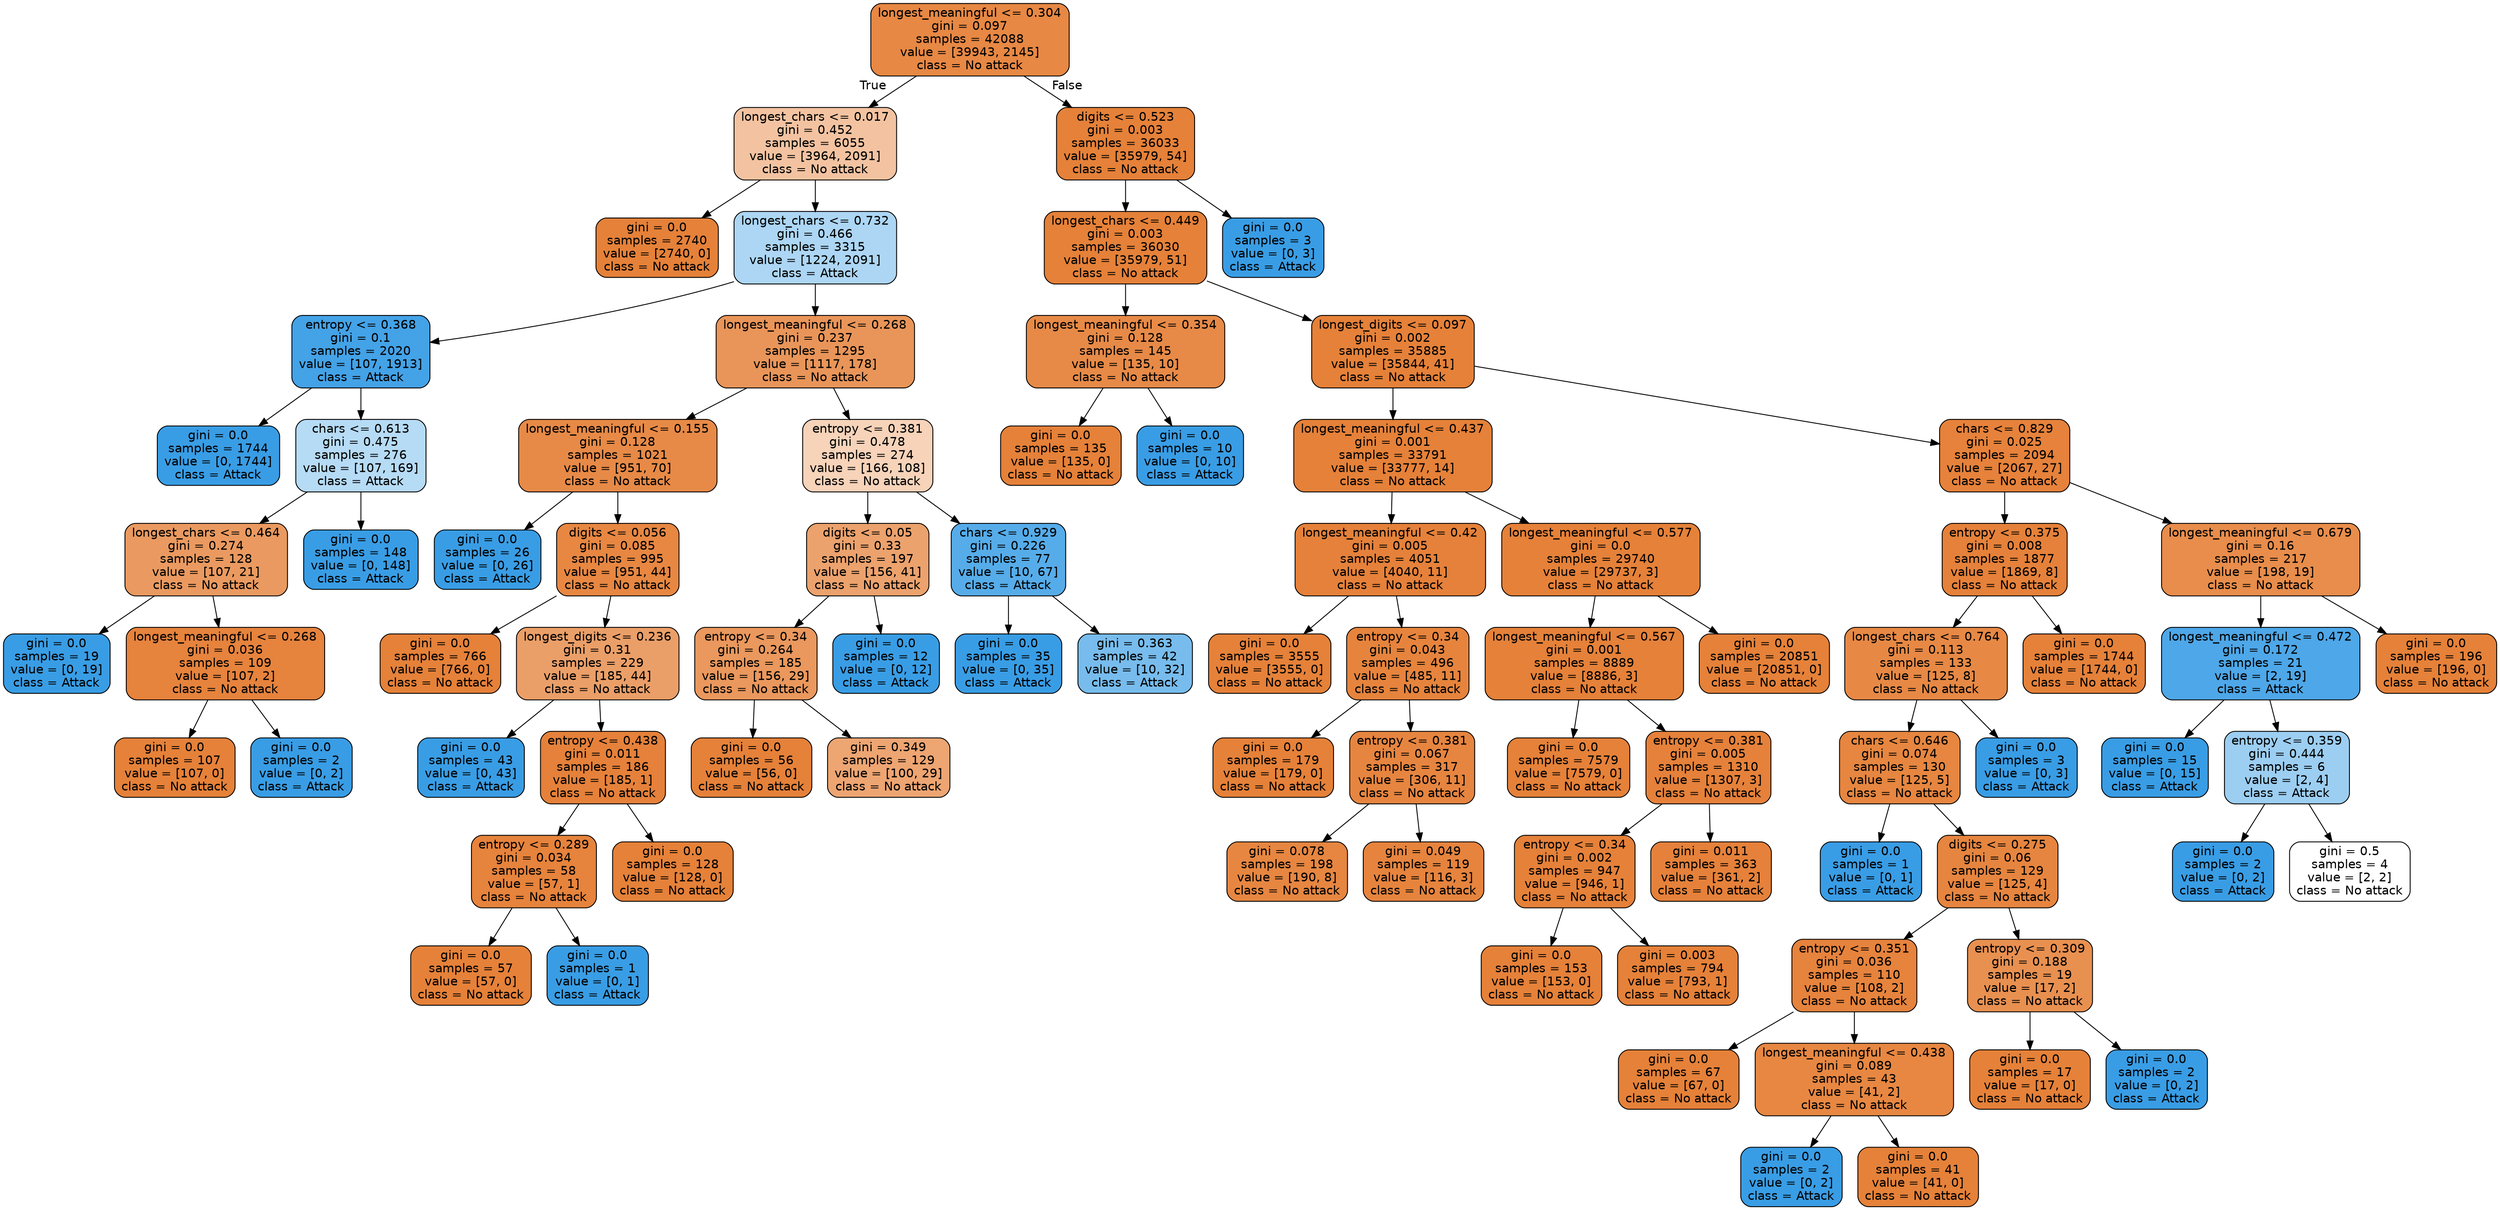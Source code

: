 digraph Tree {
node [shape=box, style="filled, rounded", color="black", fontname=helvetica] ;
edge [fontname=helvetica] ;
0 [label="longest_meaningful <= 0.304\ngini = 0.097\nsamples = 42088\nvalue = [39943, 2145]\nclass = No attack", fillcolor="#e58139f1"] ;
1 [label="longest_chars <= 0.017\ngini = 0.452\nsamples = 6055\nvalue = [3964, 2091]\nclass = No attack", fillcolor="#e5813978"] ;
0 -> 1 [labeldistance=2.5, labelangle=45, headlabel="True"] ;
2 [label="gini = 0.0\nsamples = 2740\nvalue = [2740, 0]\nclass = No attack", fillcolor="#e58139ff"] ;
1 -> 2 ;
3 [label="longest_chars <= 0.732\ngini = 0.466\nsamples = 3315\nvalue = [1224, 2091]\nclass = Attack", fillcolor="#399de56a"] ;
1 -> 3 ;
4 [label="entropy <= 0.368\ngini = 0.1\nsamples = 2020\nvalue = [107, 1913]\nclass = Attack", fillcolor="#399de5f1"] ;
3 -> 4 ;
5 [label="gini = 0.0\nsamples = 1744\nvalue = [0, 1744]\nclass = Attack", fillcolor="#399de5ff"] ;
4 -> 5 ;
6 [label="chars <= 0.613\ngini = 0.475\nsamples = 276\nvalue = [107, 169]\nclass = Attack", fillcolor="#399de55e"] ;
4 -> 6 ;
7 [label="longest_chars <= 0.464\ngini = 0.274\nsamples = 128\nvalue = [107, 21]\nclass = No attack", fillcolor="#e58139cd"] ;
6 -> 7 ;
8 [label="gini = 0.0\nsamples = 19\nvalue = [0, 19]\nclass = Attack", fillcolor="#399de5ff"] ;
7 -> 8 ;
9 [label="longest_meaningful <= 0.268\ngini = 0.036\nsamples = 109\nvalue = [107, 2]\nclass = No attack", fillcolor="#e58139fa"] ;
7 -> 9 ;
10 [label="gini = 0.0\nsamples = 107\nvalue = [107, 0]\nclass = No attack", fillcolor="#e58139ff"] ;
9 -> 10 ;
11 [label="gini = 0.0\nsamples = 2\nvalue = [0, 2]\nclass = Attack", fillcolor="#399de5ff"] ;
9 -> 11 ;
12 [label="gini = 0.0\nsamples = 148\nvalue = [0, 148]\nclass = Attack", fillcolor="#399de5ff"] ;
6 -> 12 ;
13 [label="longest_meaningful <= 0.268\ngini = 0.237\nsamples = 1295\nvalue = [1117, 178]\nclass = No attack", fillcolor="#e58139d6"] ;
3 -> 13 ;
14 [label="longest_meaningful <= 0.155\ngini = 0.128\nsamples = 1021\nvalue = [951, 70]\nclass = No attack", fillcolor="#e58139ec"] ;
13 -> 14 ;
15 [label="gini = 0.0\nsamples = 26\nvalue = [0, 26]\nclass = Attack", fillcolor="#399de5ff"] ;
14 -> 15 ;
16 [label="digits <= 0.056\ngini = 0.085\nsamples = 995\nvalue = [951, 44]\nclass = No attack", fillcolor="#e58139f3"] ;
14 -> 16 ;
17 [label="gini = 0.0\nsamples = 766\nvalue = [766, 0]\nclass = No attack", fillcolor="#e58139ff"] ;
16 -> 17 ;
18 [label="longest_digits <= 0.236\ngini = 0.31\nsamples = 229\nvalue = [185, 44]\nclass = No attack", fillcolor="#e58139c2"] ;
16 -> 18 ;
19 [label="gini = 0.0\nsamples = 43\nvalue = [0, 43]\nclass = Attack", fillcolor="#399de5ff"] ;
18 -> 19 ;
20 [label="entropy <= 0.438\ngini = 0.011\nsamples = 186\nvalue = [185, 1]\nclass = No attack", fillcolor="#e58139fe"] ;
18 -> 20 ;
21 [label="entropy <= 0.289\ngini = 0.034\nsamples = 58\nvalue = [57, 1]\nclass = No attack", fillcolor="#e58139fb"] ;
20 -> 21 ;
22 [label="gini = 0.0\nsamples = 57\nvalue = [57, 0]\nclass = No attack", fillcolor="#e58139ff"] ;
21 -> 22 ;
23 [label="gini = 0.0\nsamples = 1\nvalue = [0, 1]\nclass = Attack", fillcolor="#399de5ff"] ;
21 -> 23 ;
24 [label="gini = 0.0\nsamples = 128\nvalue = [128, 0]\nclass = No attack", fillcolor="#e58139ff"] ;
20 -> 24 ;
25 [label="entropy <= 0.381\ngini = 0.478\nsamples = 274\nvalue = [166, 108]\nclass = No attack", fillcolor="#e5813959"] ;
13 -> 25 ;
26 [label="digits <= 0.05\ngini = 0.33\nsamples = 197\nvalue = [156, 41]\nclass = No attack", fillcolor="#e58139bc"] ;
25 -> 26 ;
27 [label="entropy <= 0.34\ngini = 0.264\nsamples = 185\nvalue = [156, 29]\nclass = No attack", fillcolor="#e58139d0"] ;
26 -> 27 ;
28 [label="gini = 0.0\nsamples = 56\nvalue = [56, 0]\nclass = No attack", fillcolor="#e58139ff"] ;
27 -> 28 ;
29 [label="gini = 0.349\nsamples = 129\nvalue = [100, 29]\nclass = No attack", fillcolor="#e58139b5"] ;
27 -> 29 ;
30 [label="gini = 0.0\nsamples = 12\nvalue = [0, 12]\nclass = Attack", fillcolor="#399de5ff"] ;
26 -> 30 ;
31 [label="chars <= 0.929\ngini = 0.226\nsamples = 77\nvalue = [10, 67]\nclass = Attack", fillcolor="#399de5d9"] ;
25 -> 31 ;
32 [label="gini = 0.0\nsamples = 35\nvalue = [0, 35]\nclass = Attack", fillcolor="#399de5ff"] ;
31 -> 32 ;
33 [label="gini = 0.363\nsamples = 42\nvalue = [10, 32]\nclass = Attack", fillcolor="#399de5af"] ;
31 -> 33 ;
34 [label="digits <= 0.523\ngini = 0.003\nsamples = 36033\nvalue = [35979, 54]\nclass = No attack", fillcolor="#e58139ff"] ;
0 -> 34 [labeldistance=2.5, labelangle=-45, headlabel="False"] ;
35 [label="longest_chars <= 0.449\ngini = 0.003\nsamples = 36030\nvalue = [35979, 51]\nclass = No attack", fillcolor="#e58139ff"] ;
34 -> 35 ;
36 [label="longest_meaningful <= 0.354\ngini = 0.128\nsamples = 145\nvalue = [135, 10]\nclass = No attack", fillcolor="#e58139ec"] ;
35 -> 36 ;
37 [label="gini = 0.0\nsamples = 135\nvalue = [135, 0]\nclass = No attack", fillcolor="#e58139ff"] ;
36 -> 37 ;
38 [label="gini = 0.0\nsamples = 10\nvalue = [0, 10]\nclass = Attack", fillcolor="#399de5ff"] ;
36 -> 38 ;
39 [label="longest_digits <= 0.097\ngini = 0.002\nsamples = 35885\nvalue = [35844, 41]\nclass = No attack", fillcolor="#e58139ff"] ;
35 -> 39 ;
40 [label="longest_meaningful <= 0.437\ngini = 0.001\nsamples = 33791\nvalue = [33777, 14]\nclass = No attack", fillcolor="#e58139ff"] ;
39 -> 40 ;
41 [label="longest_meaningful <= 0.42\ngini = 0.005\nsamples = 4051\nvalue = [4040, 11]\nclass = No attack", fillcolor="#e58139fe"] ;
40 -> 41 ;
42 [label="gini = 0.0\nsamples = 3555\nvalue = [3555, 0]\nclass = No attack", fillcolor="#e58139ff"] ;
41 -> 42 ;
43 [label="entropy <= 0.34\ngini = 0.043\nsamples = 496\nvalue = [485, 11]\nclass = No attack", fillcolor="#e58139f9"] ;
41 -> 43 ;
44 [label="gini = 0.0\nsamples = 179\nvalue = [179, 0]\nclass = No attack", fillcolor="#e58139ff"] ;
43 -> 44 ;
45 [label="entropy <= 0.381\ngini = 0.067\nsamples = 317\nvalue = [306, 11]\nclass = No attack", fillcolor="#e58139f6"] ;
43 -> 45 ;
46 [label="gini = 0.078\nsamples = 198\nvalue = [190, 8]\nclass = No attack", fillcolor="#e58139f4"] ;
45 -> 46 ;
47 [label="gini = 0.049\nsamples = 119\nvalue = [116, 3]\nclass = No attack", fillcolor="#e58139f8"] ;
45 -> 47 ;
48 [label="longest_meaningful <= 0.577\ngini = 0.0\nsamples = 29740\nvalue = [29737, 3]\nclass = No attack", fillcolor="#e58139ff"] ;
40 -> 48 ;
49 [label="longest_meaningful <= 0.567\ngini = 0.001\nsamples = 8889\nvalue = [8886, 3]\nclass = No attack", fillcolor="#e58139ff"] ;
48 -> 49 ;
50 [label="gini = 0.0\nsamples = 7579\nvalue = [7579, 0]\nclass = No attack", fillcolor="#e58139ff"] ;
49 -> 50 ;
51 [label="entropy <= 0.381\ngini = 0.005\nsamples = 1310\nvalue = [1307, 3]\nclass = No attack", fillcolor="#e58139fe"] ;
49 -> 51 ;
52 [label="entropy <= 0.34\ngini = 0.002\nsamples = 947\nvalue = [946, 1]\nclass = No attack", fillcolor="#e58139ff"] ;
51 -> 52 ;
53 [label="gini = 0.0\nsamples = 153\nvalue = [153, 0]\nclass = No attack", fillcolor="#e58139ff"] ;
52 -> 53 ;
54 [label="gini = 0.003\nsamples = 794\nvalue = [793, 1]\nclass = No attack", fillcolor="#e58139ff"] ;
52 -> 54 ;
55 [label="gini = 0.011\nsamples = 363\nvalue = [361, 2]\nclass = No attack", fillcolor="#e58139fe"] ;
51 -> 55 ;
56 [label="gini = 0.0\nsamples = 20851\nvalue = [20851, 0]\nclass = No attack", fillcolor="#e58139ff"] ;
48 -> 56 ;
57 [label="chars <= 0.829\ngini = 0.025\nsamples = 2094\nvalue = [2067, 27]\nclass = No attack", fillcolor="#e58139fc"] ;
39 -> 57 ;
58 [label="entropy <= 0.375\ngini = 0.008\nsamples = 1877\nvalue = [1869, 8]\nclass = No attack", fillcolor="#e58139fe"] ;
57 -> 58 ;
59 [label="longest_chars <= 0.764\ngini = 0.113\nsamples = 133\nvalue = [125, 8]\nclass = No attack", fillcolor="#e58139ef"] ;
58 -> 59 ;
60 [label="chars <= 0.646\ngini = 0.074\nsamples = 130\nvalue = [125, 5]\nclass = No attack", fillcolor="#e58139f5"] ;
59 -> 60 ;
61 [label="gini = 0.0\nsamples = 1\nvalue = [0, 1]\nclass = Attack", fillcolor="#399de5ff"] ;
60 -> 61 ;
62 [label="digits <= 0.275\ngini = 0.06\nsamples = 129\nvalue = [125, 4]\nclass = No attack", fillcolor="#e58139f7"] ;
60 -> 62 ;
63 [label="entropy <= 0.351\ngini = 0.036\nsamples = 110\nvalue = [108, 2]\nclass = No attack", fillcolor="#e58139fa"] ;
62 -> 63 ;
64 [label="gini = 0.0\nsamples = 67\nvalue = [67, 0]\nclass = No attack", fillcolor="#e58139ff"] ;
63 -> 64 ;
65 [label="longest_meaningful <= 0.438\ngini = 0.089\nsamples = 43\nvalue = [41, 2]\nclass = No attack", fillcolor="#e58139f3"] ;
63 -> 65 ;
66 [label="gini = 0.0\nsamples = 2\nvalue = [0, 2]\nclass = Attack", fillcolor="#399de5ff"] ;
65 -> 66 ;
67 [label="gini = 0.0\nsamples = 41\nvalue = [41, 0]\nclass = No attack", fillcolor="#e58139ff"] ;
65 -> 67 ;
68 [label="entropy <= 0.309\ngini = 0.188\nsamples = 19\nvalue = [17, 2]\nclass = No attack", fillcolor="#e58139e1"] ;
62 -> 68 ;
69 [label="gini = 0.0\nsamples = 17\nvalue = [17, 0]\nclass = No attack", fillcolor="#e58139ff"] ;
68 -> 69 ;
70 [label="gini = 0.0\nsamples = 2\nvalue = [0, 2]\nclass = Attack", fillcolor="#399de5ff"] ;
68 -> 70 ;
71 [label="gini = 0.0\nsamples = 3\nvalue = [0, 3]\nclass = Attack", fillcolor="#399de5ff"] ;
59 -> 71 ;
72 [label="gini = 0.0\nsamples = 1744\nvalue = [1744, 0]\nclass = No attack", fillcolor="#e58139ff"] ;
58 -> 72 ;
73 [label="longest_meaningful <= 0.679\ngini = 0.16\nsamples = 217\nvalue = [198, 19]\nclass = No attack", fillcolor="#e58139e7"] ;
57 -> 73 ;
74 [label="longest_meaningful <= 0.472\ngini = 0.172\nsamples = 21\nvalue = [2, 19]\nclass = Attack", fillcolor="#399de5e4"] ;
73 -> 74 ;
75 [label="gini = 0.0\nsamples = 15\nvalue = [0, 15]\nclass = Attack", fillcolor="#399de5ff"] ;
74 -> 75 ;
76 [label="entropy <= 0.359\ngini = 0.444\nsamples = 6\nvalue = [2, 4]\nclass = Attack", fillcolor="#399de57f"] ;
74 -> 76 ;
77 [label="gini = 0.0\nsamples = 2\nvalue = [0, 2]\nclass = Attack", fillcolor="#399de5ff"] ;
76 -> 77 ;
78 [label="gini = 0.5\nsamples = 4\nvalue = [2, 2]\nclass = No attack", fillcolor="#e5813900"] ;
76 -> 78 ;
79 [label="gini = 0.0\nsamples = 196\nvalue = [196, 0]\nclass = No attack", fillcolor="#e58139ff"] ;
73 -> 79 ;
80 [label="gini = 0.0\nsamples = 3\nvalue = [0, 3]\nclass = Attack", fillcolor="#399de5ff"] ;
34 -> 80 ;
}